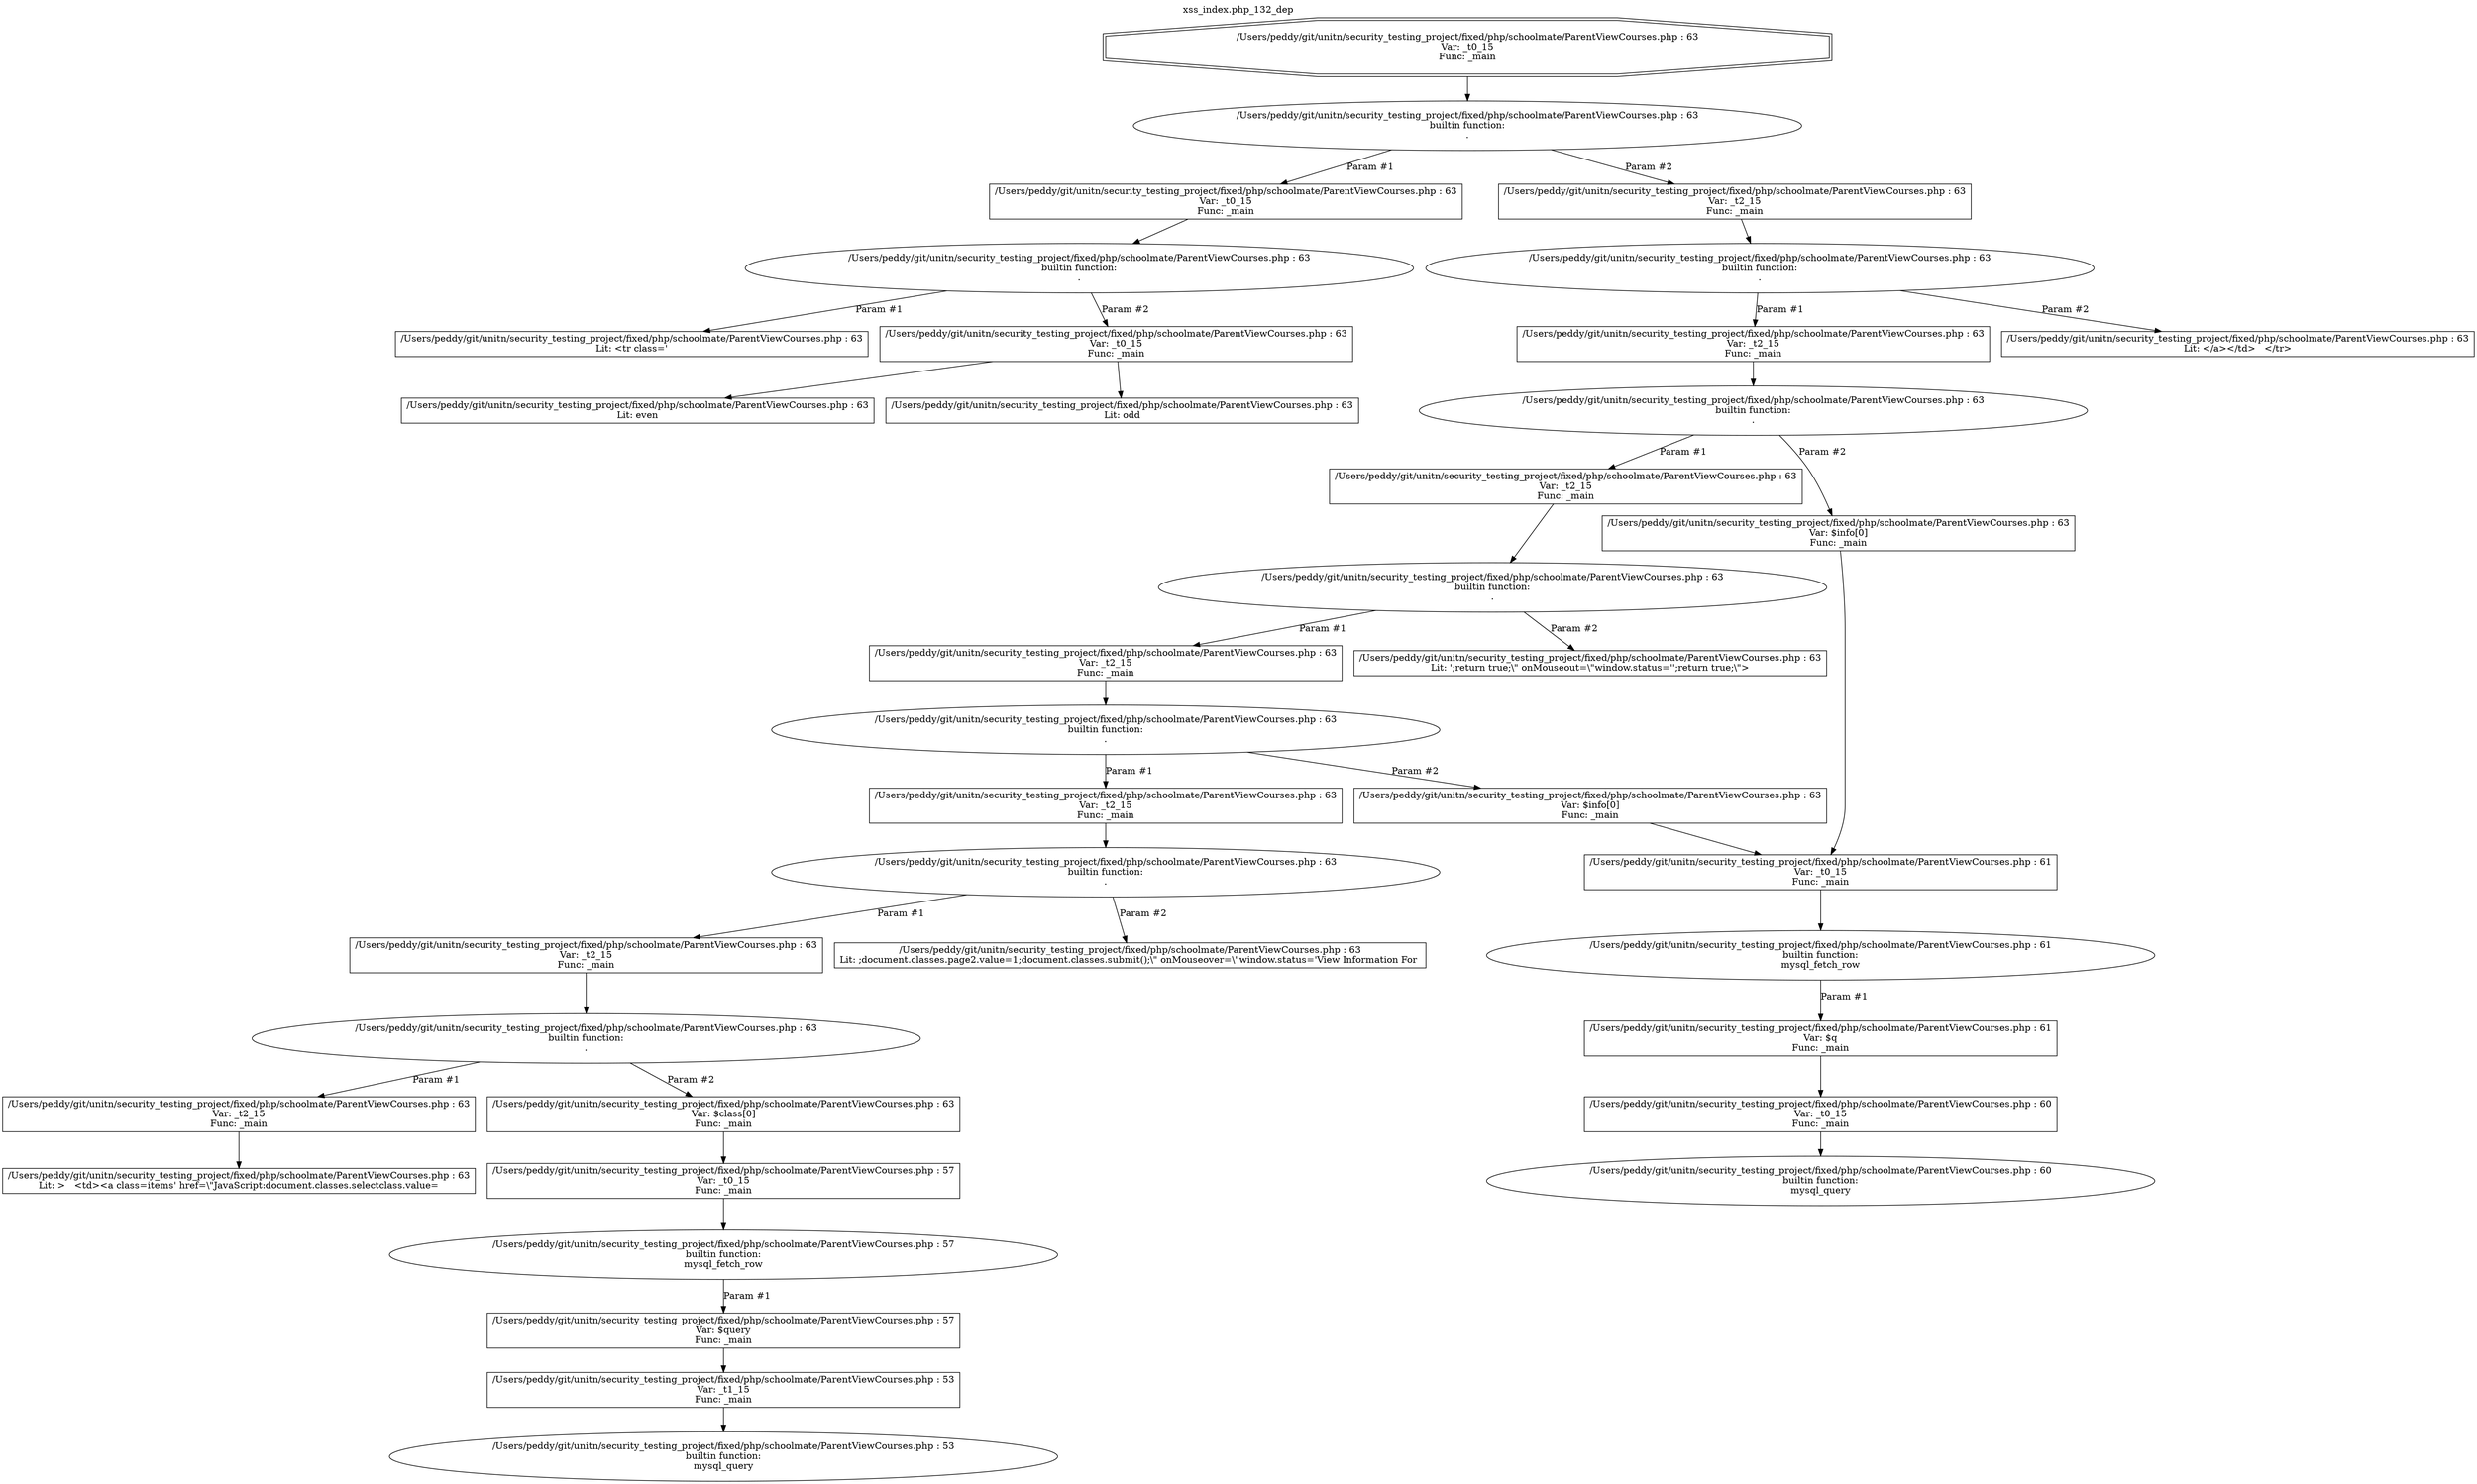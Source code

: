 digraph cfg {
  label="xss_index.php_132_dep";
  labelloc=t;
  n1 [shape=doubleoctagon, label="/Users/peddy/git/unitn/security_testing_project/fixed/php/schoolmate/ParentViewCourses.php : 63\nVar: _t0_15\nFunc: _main\n"];
  n2 [shape=ellipse, label="/Users/peddy/git/unitn/security_testing_project/fixed/php/schoolmate/ParentViewCourses.php : 63\nbuiltin function:\n.\n"];
  n3 [shape=box, label="/Users/peddy/git/unitn/security_testing_project/fixed/php/schoolmate/ParentViewCourses.php : 63\nVar: _t0_15\nFunc: _main\n"];
  n4 [shape=ellipse, label="/Users/peddy/git/unitn/security_testing_project/fixed/php/schoolmate/ParentViewCourses.php : 63\nbuiltin function:\n.\n"];
  n5 [shape=box, label="/Users/peddy/git/unitn/security_testing_project/fixed/php/schoolmate/ParentViewCourses.php : 63\nLit: <tr class='\n"];
  n6 [shape=box, label="/Users/peddy/git/unitn/security_testing_project/fixed/php/schoolmate/ParentViewCourses.php : 63\nVar: _t0_15\nFunc: _main\n"];
  n7 [shape=box, label="/Users/peddy/git/unitn/security_testing_project/fixed/php/schoolmate/ParentViewCourses.php : 63\nLit: even\n"];
  n8 [shape=box, label="/Users/peddy/git/unitn/security_testing_project/fixed/php/schoolmate/ParentViewCourses.php : 63\nLit: odd\n"];
  n9 [shape=box, label="/Users/peddy/git/unitn/security_testing_project/fixed/php/schoolmate/ParentViewCourses.php : 63\nVar: _t2_15\nFunc: _main\n"];
  n10 [shape=ellipse, label="/Users/peddy/git/unitn/security_testing_project/fixed/php/schoolmate/ParentViewCourses.php : 63\nbuiltin function:\n.\n"];
  n11 [shape=box, label="/Users/peddy/git/unitn/security_testing_project/fixed/php/schoolmate/ParentViewCourses.php : 63\nVar: _t2_15\nFunc: _main\n"];
  n12 [shape=ellipse, label="/Users/peddy/git/unitn/security_testing_project/fixed/php/schoolmate/ParentViewCourses.php : 63\nbuiltin function:\n.\n"];
  n13 [shape=box, label="/Users/peddy/git/unitn/security_testing_project/fixed/php/schoolmate/ParentViewCourses.php : 63\nVar: _t2_15\nFunc: _main\n"];
  n14 [shape=ellipse, label="/Users/peddy/git/unitn/security_testing_project/fixed/php/schoolmate/ParentViewCourses.php : 63\nbuiltin function:\n.\n"];
  n15 [shape=box, label="/Users/peddy/git/unitn/security_testing_project/fixed/php/schoolmate/ParentViewCourses.php : 63\nVar: _t2_15\nFunc: _main\n"];
  n16 [shape=ellipse, label="/Users/peddy/git/unitn/security_testing_project/fixed/php/schoolmate/ParentViewCourses.php : 63\nbuiltin function:\n.\n"];
  n17 [shape=box, label="/Users/peddy/git/unitn/security_testing_project/fixed/php/schoolmate/ParentViewCourses.php : 63\nVar: _t2_15\nFunc: _main\n"];
  n18 [shape=ellipse, label="/Users/peddy/git/unitn/security_testing_project/fixed/php/schoolmate/ParentViewCourses.php : 63\nbuiltin function:\n.\n"];
  n19 [shape=box, label="/Users/peddy/git/unitn/security_testing_project/fixed/php/schoolmate/ParentViewCourses.php : 63\nVar: _t2_15\nFunc: _main\n"];
  n20 [shape=ellipse, label="/Users/peddy/git/unitn/security_testing_project/fixed/php/schoolmate/ParentViewCourses.php : 63\nbuiltin function:\n.\n"];
  n21 [shape=box, label="/Users/peddy/git/unitn/security_testing_project/fixed/php/schoolmate/ParentViewCourses.php : 63\nVar: _t2_15\nFunc: _main\n"];
  n22 [shape=box, label="/Users/peddy/git/unitn/security_testing_project/fixed/php/schoolmate/ParentViewCourses.php : 63\nLit: >   <td><a class=items' href=\\\"JavaScript:document.classes.selectclass.value=\n"];
  n23 [shape=box, label="/Users/peddy/git/unitn/security_testing_project/fixed/php/schoolmate/ParentViewCourses.php : 63\nVar: $class[0]\nFunc: _main\n"];
  n24 [shape=box, label="/Users/peddy/git/unitn/security_testing_project/fixed/php/schoolmate/ParentViewCourses.php : 57\nVar: _t0_15\nFunc: _main\n"];
  n25 [shape=ellipse, label="/Users/peddy/git/unitn/security_testing_project/fixed/php/schoolmate/ParentViewCourses.php : 57\nbuiltin function:\nmysql_fetch_row\n"];
  n26 [shape=box, label="/Users/peddy/git/unitn/security_testing_project/fixed/php/schoolmate/ParentViewCourses.php : 57\nVar: $query\nFunc: _main\n"];
  n27 [shape=box, label="/Users/peddy/git/unitn/security_testing_project/fixed/php/schoolmate/ParentViewCourses.php : 53\nVar: _t1_15\nFunc: _main\n"];
  n28 [shape=ellipse, label="/Users/peddy/git/unitn/security_testing_project/fixed/php/schoolmate/ParentViewCourses.php : 53\nbuiltin function:\nmysql_query\n"];
  n29 [shape=box, label="/Users/peddy/git/unitn/security_testing_project/fixed/php/schoolmate/ParentViewCourses.php : 63\nLit: ;document.classes.page2.value=1;document.classes.submit();\\\" onMouseover=\\\"window.status='View Information For \n"];
  n30 [shape=box, label="/Users/peddy/git/unitn/security_testing_project/fixed/php/schoolmate/ParentViewCourses.php : 63\nVar: $info[0]\nFunc: _main\n"];
  n31 [shape=box, label="/Users/peddy/git/unitn/security_testing_project/fixed/php/schoolmate/ParentViewCourses.php : 61\nVar: _t0_15\nFunc: _main\n"];
  n32 [shape=ellipse, label="/Users/peddy/git/unitn/security_testing_project/fixed/php/schoolmate/ParentViewCourses.php : 61\nbuiltin function:\nmysql_fetch_row\n"];
  n33 [shape=box, label="/Users/peddy/git/unitn/security_testing_project/fixed/php/schoolmate/ParentViewCourses.php : 61\nVar: $q\nFunc: _main\n"];
  n34 [shape=box, label="/Users/peddy/git/unitn/security_testing_project/fixed/php/schoolmate/ParentViewCourses.php : 60\nVar: _t0_15\nFunc: _main\n"];
  n35 [shape=ellipse, label="/Users/peddy/git/unitn/security_testing_project/fixed/php/schoolmate/ParentViewCourses.php : 60\nbuiltin function:\nmysql_query\n"];
  n36 [shape=box, label="/Users/peddy/git/unitn/security_testing_project/fixed/php/schoolmate/ParentViewCourses.php : 63\nLit: ';return true;\\\" onMouseout=\\\"window.status='';return true;\\\">\n"];
  n37 [shape=box, label="/Users/peddy/git/unitn/security_testing_project/fixed/php/schoolmate/ParentViewCourses.php : 63\nVar: $info[0]\nFunc: _main\n"];
  n38 [shape=box, label="/Users/peddy/git/unitn/security_testing_project/fixed/php/schoolmate/ParentViewCourses.php : 63\nLit: </a></td>   </tr>\n"];
  n1 -> n2;
  n3 -> n4;
  n4 -> n5[label="Param #1"];
  n4 -> n6[label="Param #2"];
  n6 -> n7;
  n6 -> n8;
  n2 -> n3[label="Param #1"];
  n2 -> n9[label="Param #2"];
  n9 -> n10;
  n11 -> n12;
  n13 -> n14;
  n15 -> n16;
  n17 -> n18;
  n19 -> n20;
  n21 -> n22;
  n20 -> n21[label="Param #1"];
  n20 -> n23[label="Param #2"];
  n24 -> n25;
  n27 -> n28;
  n26 -> n27;
  n25 -> n26[label="Param #1"];
  n23 -> n24;
  n18 -> n19[label="Param #1"];
  n18 -> n29[label="Param #2"];
  n16 -> n17[label="Param #1"];
  n16 -> n30[label="Param #2"];
  n31 -> n32;
  n34 -> n35;
  n33 -> n34;
  n32 -> n33[label="Param #1"];
  n30 -> n31;
  n14 -> n15[label="Param #1"];
  n14 -> n36[label="Param #2"];
  n12 -> n13[label="Param #1"];
  n12 -> n37[label="Param #2"];
  n37 -> n31;
  n10 -> n11[label="Param #1"];
  n10 -> n38[label="Param #2"];
}

